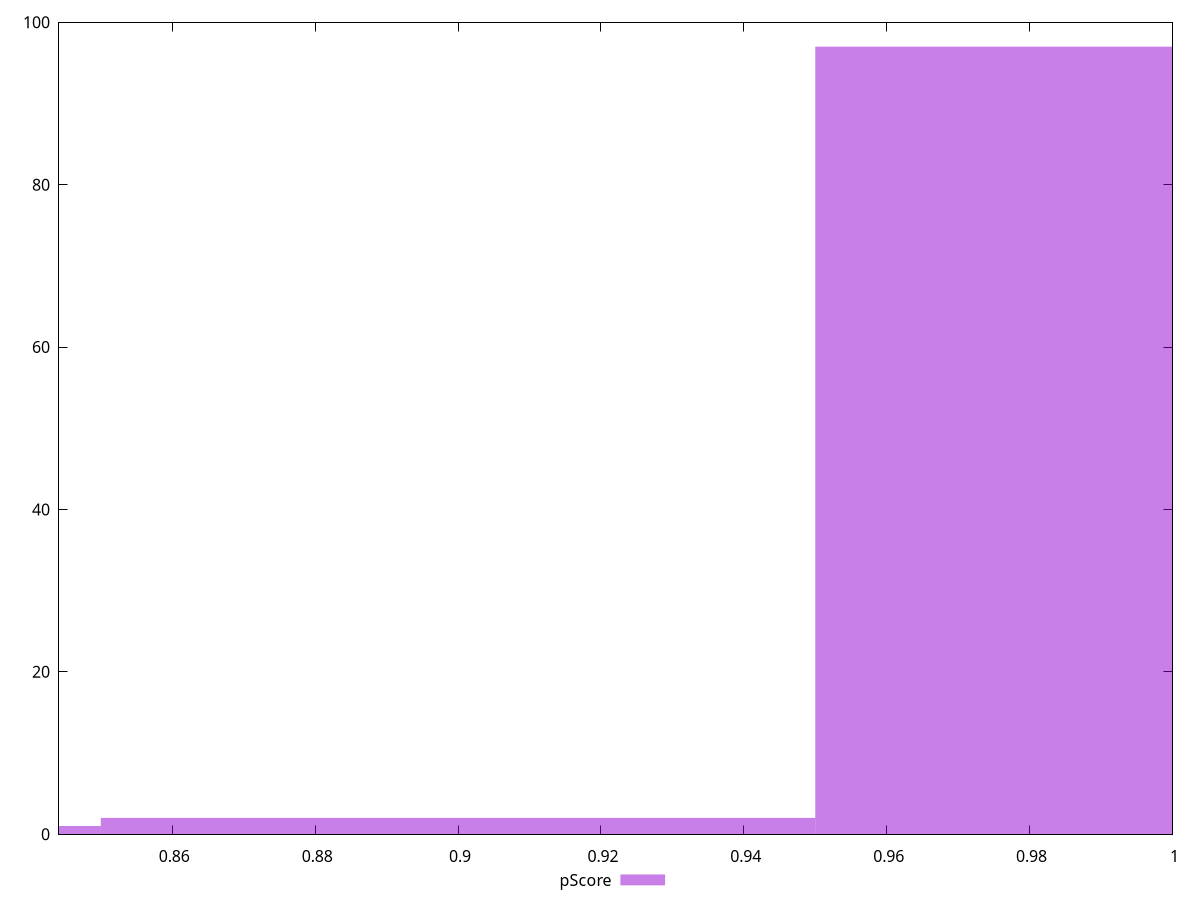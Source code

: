 reset

$pScore <<EOF
1 97
0.9 2
0.8 1
EOF

set key outside below
set boxwidth 0.1
set xrange [0.8441508332888286:1]
set yrange [0:100]
set trange [0:100]
set style fill transparent solid 0.5 noborder
set terminal svg size 640, 490 enhanced background rgb 'white'
set output "report/report_00029_2021-02-24T13-36-40.390Z/uses-rel-preconnect/samples/music/pScore/histogram.svg"

plot $pScore title "pScore" with boxes

reset
